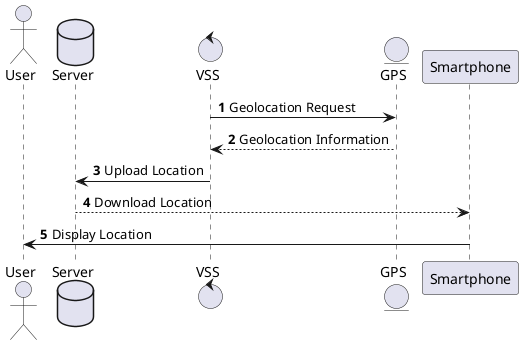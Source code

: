 @startuml
actor User
database Server
control VSS
entity GPS
autonumber
VSS -> GPS: Geolocation Request
GPS --> VSS: Geolocation Information
VSS -> Server: Upload Location
Smartphone <-- Server: Download Location
Smartphone -> User: Display Location
@enduml